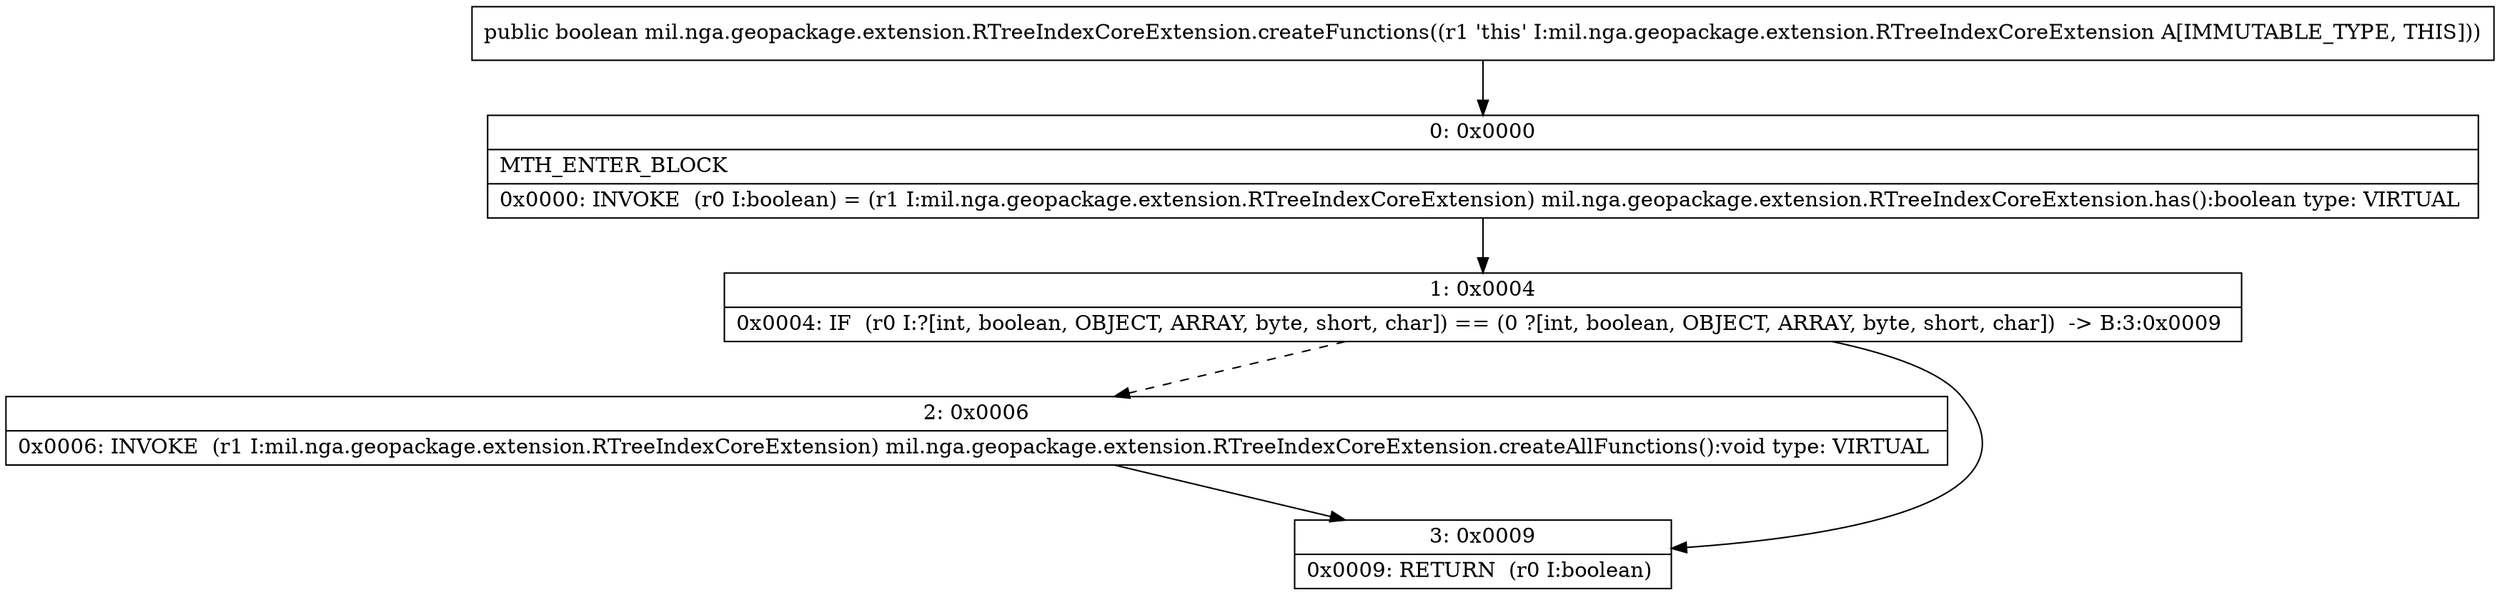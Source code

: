 digraph "CFG formil.nga.geopackage.extension.RTreeIndexCoreExtension.createFunctions()Z" {
Node_0 [shape=record,label="{0\:\ 0x0000|MTH_ENTER_BLOCK\l|0x0000: INVOKE  (r0 I:boolean) = (r1 I:mil.nga.geopackage.extension.RTreeIndexCoreExtension) mil.nga.geopackage.extension.RTreeIndexCoreExtension.has():boolean type: VIRTUAL \l}"];
Node_1 [shape=record,label="{1\:\ 0x0004|0x0004: IF  (r0 I:?[int, boolean, OBJECT, ARRAY, byte, short, char]) == (0 ?[int, boolean, OBJECT, ARRAY, byte, short, char])  \-\> B:3:0x0009 \l}"];
Node_2 [shape=record,label="{2\:\ 0x0006|0x0006: INVOKE  (r1 I:mil.nga.geopackage.extension.RTreeIndexCoreExtension) mil.nga.geopackage.extension.RTreeIndexCoreExtension.createAllFunctions():void type: VIRTUAL \l}"];
Node_3 [shape=record,label="{3\:\ 0x0009|0x0009: RETURN  (r0 I:boolean) \l}"];
MethodNode[shape=record,label="{public boolean mil.nga.geopackage.extension.RTreeIndexCoreExtension.createFunctions((r1 'this' I:mil.nga.geopackage.extension.RTreeIndexCoreExtension A[IMMUTABLE_TYPE, THIS])) }"];
MethodNode -> Node_0;
Node_0 -> Node_1;
Node_1 -> Node_2[style=dashed];
Node_1 -> Node_3;
Node_2 -> Node_3;
}

